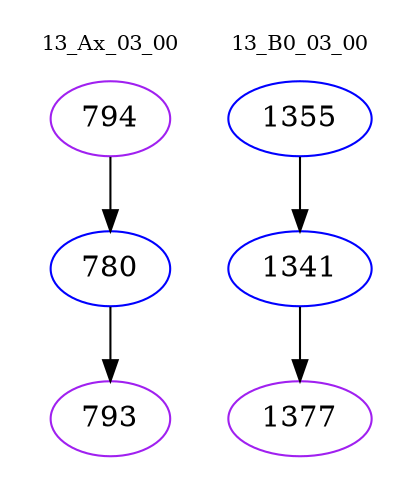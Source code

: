 digraph{
subgraph cluster_0 {
color = white
label = "13_Ax_03_00";
fontsize=10;
T0_794 [label="794", color="purple"]
T0_794 -> T0_780 [color="black"]
T0_780 [label="780", color="blue"]
T0_780 -> T0_793 [color="black"]
T0_793 [label="793", color="purple"]
}
subgraph cluster_1 {
color = white
label = "13_B0_03_00";
fontsize=10;
T1_1355 [label="1355", color="blue"]
T1_1355 -> T1_1341 [color="black"]
T1_1341 [label="1341", color="blue"]
T1_1341 -> T1_1377 [color="black"]
T1_1377 [label="1377", color="purple"]
}
}
